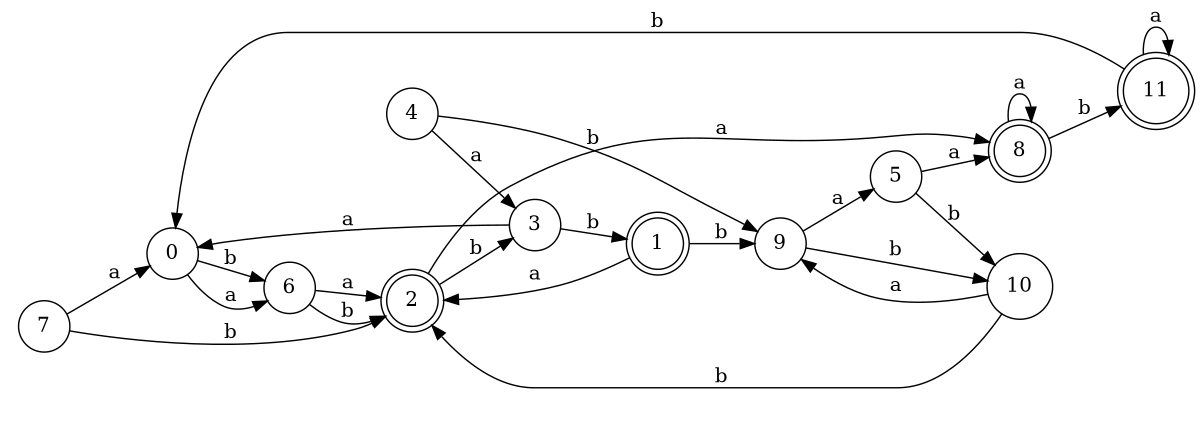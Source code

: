 digraph n10_9 {
__start0 [label="" shape="none"];

rankdir=LR;
size="8,5";

s0 [style="filled", color="black", fillcolor="white" shape="circle", label="0"];
s1 [style="rounded,filled", color="black", fillcolor="white" shape="doublecircle", label="1"];
s2 [style="rounded,filled", color="black", fillcolor="white" shape="doublecircle", label="2"];
s3 [style="filled", color="black", fillcolor="white" shape="circle", label="3"];
s4 [style="filled", color="black", fillcolor="white" shape="circle", label="4"];
s5 [style="filled", color="black", fillcolor="white" shape="circle", label="5"];
s6 [style="filled", color="black", fillcolor="white" shape="circle", label="6"];
s7 [style="filled", color="black", fillcolor="white" shape="circle", label="7"];
s8 [style="rounded,filled", color="black", fillcolor="white" shape="doublecircle", label="8"];
s9 [style="filled", color="black", fillcolor="white" shape="circle", label="9"];
s10 [style="filled", color="black", fillcolor="white" shape="circle", label="10"];
s11 [style="rounded,filled", color="black", fillcolor="white" shape="doublecircle", label="11"];
s0 -> s6 [label="a"];
s0 -> s6 [label="b"];
s1 -> s2 [label="a"];
s1 -> s9 [label="b"];
s2 -> s8 [label="a"];
s2 -> s3 [label="b"];
s3 -> s0 [label="a"];
s3 -> s1 [label="b"];
s4 -> s3 [label="a"];
s4 -> s9 [label="b"];
s5 -> s8 [label="a"];
s5 -> s10 [label="b"];
s6 -> s2 [label="a"];
s6 -> s2 [label="b"];
s7 -> s0 [label="a"];
s7 -> s2 [label="b"];
s8 -> s8 [label="a"];
s8 -> s11 [label="b"];
s9 -> s5 [label="a"];
s9 -> s10 [label="b"];
s10 -> s9 [label="a"];
s10 -> s2 [label="b"];
s11 -> s11 [label="a"];
s11 -> s0 [label="b"];

}